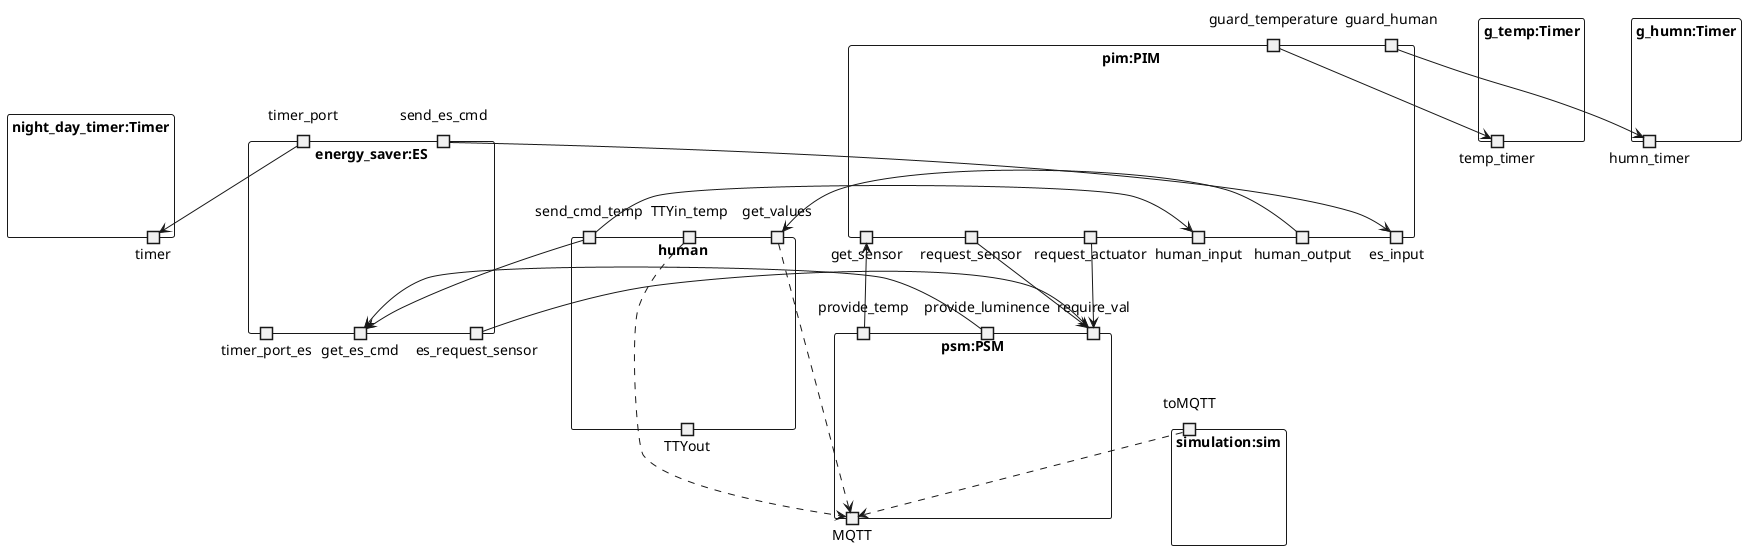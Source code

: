 @startuml X3D2_MQTT_SIM

'Timers
rectangle night_day_timer:Timer {
    portout timer
}

rectangle g_temp:Timer {
    portout temp_timer
}

rectangle g_humn:Timer {
    portout humn_timer
}

'human
rectangle human {
    port send_cmd_temp
    port get_values

    portin TTYin_temp
    portout TTYout
}

'PIM
rectangle pim:PIM {
    portout get_sensor
    portout request_sensor
    portout request_actuator
    portout human_input
    portout human_output

    portout es_input

    'guards
    port guard_temperature
    port guard_human
}

'PSM
rectangle psm:PSM {
    portin provide_temp
    portin provide_luminence
    portin require_val

    portout MQTT
}

'SIM
rectangle simulation:sim {
    port toMQTT
}

'energy saver
rectangle energy_saver:ES {
    portin send_es_cmd

    portin timer_port

    portout get_es_cmd

    'es prefix for clarity
    portout es_request_sensor

    portout timer_port_es
}

'PSM
provide_temp --> get_sensor
provide_luminence --> get_es_cmd

'Simulation, over mqtt
toMQTT -.> MQTT

'TTY, over stdin
get_values -.> MQTT 
TTYin_temp -.> MQTT

'Human
send_cmd_temp --> human_input
send_cmd_temp --> get_es_cmd

'ES
send_es_cmd --> es_input
timer_port --> timer
es_request_sensor --> require_val

'PIM
request_sensor --> require_val
request_actuator --> require_val

human_output --> get_values

guard_temperature --> temp_timer
guard_human --> humn_timer

@enduml
